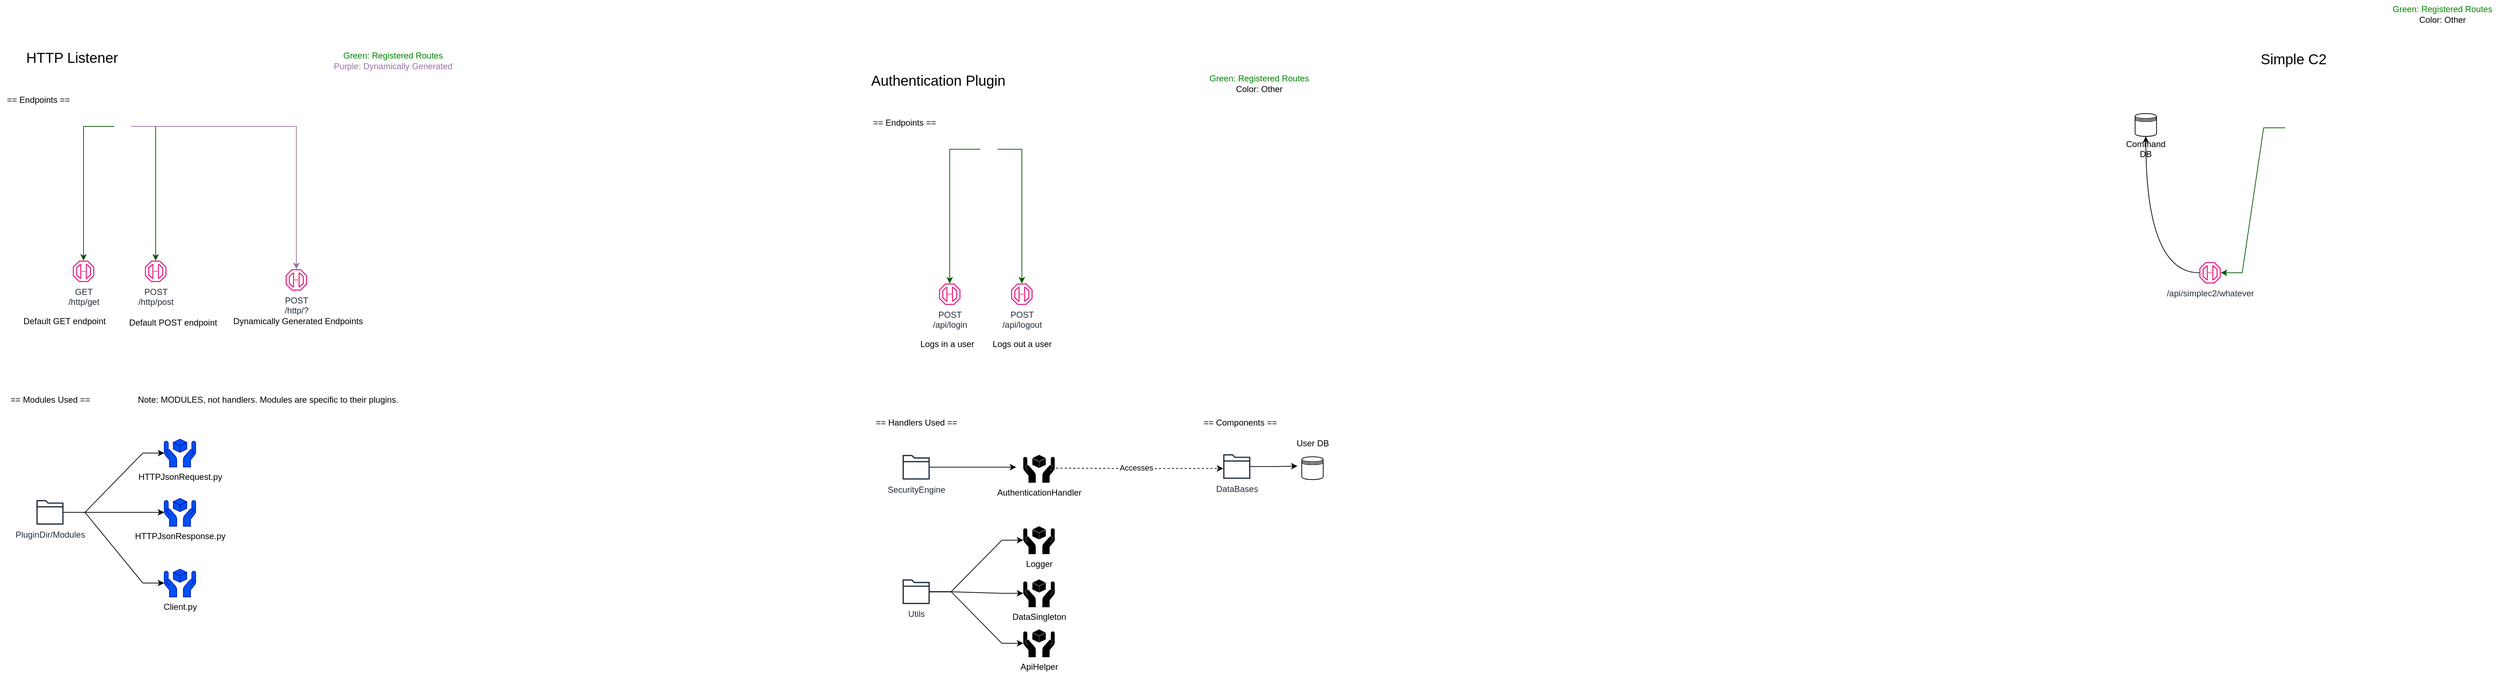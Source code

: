 <mxfile version="21.7.5" type="device">
  <diagram name="Page-1" id="NhbjsUm66YzSF9Lg0he9">
    <mxGraphModel dx="4786" dy="913" grid="1" gridSize="10" guides="1" tooltips="1" connect="1" arrows="1" fold="1" page="1" pageScale="1" pageWidth="850" pageHeight="1100" math="0" shadow="0">
      <root>
        <mxCell id="0" />
        <mxCell id="1" parent="0" />
        <mxCell id="A4LMM_Pry6SWI9XmF5gb-14" style="edgeStyle=entityRelationEdgeStyle;rounded=0;orthogonalLoop=1;jettySize=auto;html=1;fillColor=#008a00;strokeColor=#005700;" parent="1" source="A4LMM_Pry6SWI9XmF5gb-7" target="A4LMM_Pry6SWI9XmF5gb-10" edge="1">
          <mxGeometry relative="1" as="geometry" />
        </mxCell>
        <mxCell id="A4LMM_Pry6SWI9XmF5gb-7" value="" style="shape=image;html=1;verticalAlign=top;verticalLabelPosition=bottom;labelBackgroundColor=#ffffff;imageAspect=0;aspect=fixed;image=https://cdn2.iconfinder.com/data/icons/crystalproject/Open-Office-Icons/stock_insert-plugin.png" parent="1" vertex="1">
          <mxGeometry x="360" y="240" width="24" height="24" as="geometry" />
        </mxCell>
        <mxCell id="A4LMM_Pry6SWI9XmF5gb-8" value="&lt;font style=&quot;font-size: 20px;&quot;&gt;Simple C2&lt;/font&gt;" style="text;html=1;align=center;verticalAlign=middle;whiteSpace=wrap;rounded=0;" parent="1" vertex="1">
          <mxGeometry x="318" y="140" width="108" height="30" as="geometry" />
        </mxCell>
        <mxCell id="A4LMM_Pry6SWI9XmF5gb-9" value="&lt;div&gt;&lt;br&gt;&lt;/div&gt;&lt;div&gt;&lt;br&gt;&lt;/div&gt;&lt;div&gt;&lt;br&gt;&lt;/div&gt;&lt;div&gt;&lt;br&gt;&lt;/div&gt;&lt;div&gt;Command DB&lt;/div&gt;" style="shape=datastore;whiteSpace=wrap;html=1;" parent="1" vertex="1">
          <mxGeometry x="150" y="232" width="30" height="32" as="geometry" />
        </mxCell>
        <mxCell id="A4LMM_Pry6SWI9XmF5gb-13" style="edgeStyle=orthogonalEdgeStyle;rounded=0;orthogonalLoop=1;jettySize=auto;html=1;curved=1;" parent="1" source="A4LMM_Pry6SWI9XmF5gb-10" target="A4LMM_Pry6SWI9XmF5gb-9" edge="1">
          <mxGeometry relative="1" as="geometry" />
        </mxCell>
        <mxCell id="A4LMM_Pry6SWI9XmF5gb-10" value="/api/simplec2/whatever" style="sketch=0;outlineConnect=0;fontColor=#232F3E;gradientColor=none;fillColor=#E7157B;strokeColor=none;dashed=0;verticalLabelPosition=bottom;verticalAlign=top;align=center;html=1;fontSize=12;fontStyle=0;aspect=fixed;pointerEvents=1;shape=mxgraph.aws4.endpoint;" parent="1" vertex="1">
          <mxGeometry x="240" y="440" width="30" height="30" as="geometry" />
        </mxCell>
        <mxCell id="A4LMM_Pry6SWI9XmF5gb-16" value="&lt;font color=&quot;#008500&quot;&gt;Green: Registered Routes&lt;/font&gt;&lt;div&gt;Color: Other&lt;/div&gt;" style="text;html=1;align=center;verticalAlign=middle;resizable=0;points=[];autosize=1;strokeColor=none;fillColor=none;" parent="1" vertex="1">
          <mxGeometry x="500" y="73" width="160" height="40" as="geometry" />
        </mxCell>
        <mxCell id="A4LMM_Pry6SWI9XmF5gb-25" style="edgeStyle=orthogonalEdgeStyle;rounded=0;orthogonalLoop=1;jettySize=auto;html=1;fillColor=#008a00;strokeColor=#005700;" parent="1" source="A4LMM_Pry6SWI9XmF5gb-18" target="A4LMM_Pry6SWI9XmF5gb-24" edge="1">
          <mxGeometry relative="1" as="geometry" />
        </mxCell>
        <mxCell id="A4LMM_Pry6SWI9XmF5gb-66" style="edgeStyle=orthogonalEdgeStyle;rounded=0;orthogonalLoop=1;jettySize=auto;html=1;fillColor=#008a00;strokeColor=#005700;" parent="1" source="A4LMM_Pry6SWI9XmF5gb-18" target="A4LMM_Pry6SWI9XmF5gb-22" edge="1">
          <mxGeometry relative="1" as="geometry" />
        </mxCell>
        <mxCell id="A4LMM_Pry6SWI9XmF5gb-18" value="" style="shape=image;html=1;verticalAlign=top;verticalLabelPosition=bottom;labelBackgroundColor=#ffffff;imageAspect=0;aspect=fixed;image=https://cdn2.iconfinder.com/data/icons/crystalproject/Open-Office-Icons/stock_insert-plugin.png" parent="1" vertex="1">
          <mxGeometry x="-1467" y="270" width="24" height="24" as="geometry" />
        </mxCell>
        <mxCell id="A4LMM_Pry6SWI9XmF5gb-19" value="&lt;font style=&quot;font-size: 20px;&quot;&gt;Authentication Plugin&lt;/font&gt;" style="text;html=1;align=center;verticalAlign=middle;whiteSpace=wrap;rounded=0;" parent="1" vertex="1">
          <mxGeometry x="-1627" y="170" width="202" height="30" as="geometry" />
        </mxCell>
        <mxCell id="A4LMM_Pry6SWI9XmF5gb-20" value="&lt;div&gt;&lt;br&gt;&lt;/div&gt;" style="shape=datastore;whiteSpace=wrap;html=1;" parent="1" vertex="1">
          <mxGeometry x="-1017" y="712.59" width="30" height="32" as="geometry" />
        </mxCell>
        <mxCell id="A4LMM_Pry6SWI9XmF5gb-22" value="POST&lt;br&gt;/api/login" style="sketch=0;outlineConnect=0;fontColor=#232F3E;gradientColor=none;fillColor=#E7157B;strokeColor=none;dashed=0;verticalLabelPosition=bottom;verticalAlign=top;align=center;html=1;fontSize=12;fontStyle=0;aspect=fixed;pointerEvents=1;shape=mxgraph.aws4.endpoint;" parent="1" vertex="1">
          <mxGeometry x="-1525" y="470" width="30" height="30" as="geometry" />
        </mxCell>
        <mxCell id="A4LMM_Pry6SWI9XmF5gb-23" value="&lt;font color=&quot;#008500&quot;&gt;Green: Registered Routes&lt;/font&gt;&lt;div&gt;Color: Other&lt;/div&gt;" style="text;html=1;align=center;verticalAlign=middle;resizable=0;points=[];autosize=1;strokeColor=none;fillColor=none;" parent="1" vertex="1">
          <mxGeometry x="-1157" y="170" width="160" height="40" as="geometry" />
        </mxCell>
        <mxCell id="A4LMM_Pry6SWI9XmF5gb-24" value="POST&lt;br&gt;/api/logout" style="sketch=0;outlineConnect=0;fontColor=#232F3E;gradientColor=none;fillColor=#E7157B;strokeColor=none;dashed=0;verticalLabelPosition=bottom;verticalAlign=top;align=center;html=1;fontSize=12;fontStyle=0;aspect=fixed;pointerEvents=1;shape=mxgraph.aws4.endpoint;" parent="1" vertex="1">
          <mxGeometry x="-1424" y="470" width="30" height="30" as="geometry" />
        </mxCell>
        <mxCell id="A4LMM_Pry6SWI9XmF5gb-27" value="User DB" style="text;html=1;align=center;verticalAlign=middle;resizable=0;points=[];autosize=1;strokeColor=none;fillColor=none;" parent="1" vertex="1">
          <mxGeometry x="-1037" y="679.09" width="70" height="30" as="geometry" />
        </mxCell>
        <mxCell id="A4LMM_Pry6SWI9XmF5gb-38" value="== Endpoints ==&amp;nbsp;" style="text;html=1;align=center;verticalAlign=middle;resizable=0;points=[];autosize=1;strokeColor=none;fillColor=none;" parent="1" vertex="1">
          <mxGeometry x="-1627" y="230" width="110" height="30" as="geometry" />
        </mxCell>
        <mxCell id="A4LMM_Pry6SWI9XmF5gb-39" value="== Components ==&amp;nbsp;" style="text;html=1;align=center;verticalAlign=middle;resizable=0;points=[];autosize=1;strokeColor=none;fillColor=none;" parent="1" vertex="1">
          <mxGeometry x="-1167" y="650" width="130" height="30" as="geometry" />
        </mxCell>
        <mxCell id="A4LMM_Pry6SWI9XmF5gb-40" value="== Handlers Used ==" style="text;html=1;align=center;verticalAlign=middle;resizable=0;points=[];autosize=1;strokeColor=none;fillColor=none;" parent="1" vertex="1">
          <mxGeometry x="-1627" y="650" width="140" height="30" as="geometry" />
        </mxCell>
        <mxCell id="A4LMM_Pry6SWI9XmF5gb-62" style="edgeStyle=orthogonalEdgeStyle;rounded=0;orthogonalLoop=1;jettySize=auto;html=1;dashed=1;" parent="1" edge="1">
          <mxGeometry relative="1" as="geometry">
            <mxPoint x="-1127" y="729" as="targetPoint" />
            <mxPoint x="-1367.0" y="728.568" as="sourcePoint" />
          </mxGeometry>
        </mxCell>
        <mxCell id="A4LMM_Pry6SWI9XmF5gb-65" value="Accesses" style="edgeLabel;html=1;align=center;verticalAlign=middle;resizable=0;points=[];" parent="A4LMM_Pry6SWI9XmF5gb-62" vertex="1" connectable="0">
          <mxGeometry x="-0.019" y="1" relative="1" as="geometry">
            <mxPoint as="offset" />
          </mxGeometry>
        </mxCell>
        <mxCell id="A4LMM_Pry6SWI9XmF5gb-43" value="AuthenticationHandler" style="shape=mxgraph.signs.safety.handle_with_care;html=1;pointerEvents=1;fillColor=#000000;strokeColor=none;verticalLabelPosition=bottom;verticalAlign=top;align=center;" parent="1" vertex="1">
          <mxGeometry x="-1407" y="710" width="44" height="39" as="geometry" />
        </mxCell>
        <mxCell id="A4LMM_Pry6SWI9XmF5gb-45" value="SecurityEngine" style="sketch=0;outlineConnect=0;fontColor=#232F3E;gradientColor=none;fillColor=#232F3D;strokeColor=none;dashed=0;verticalLabelPosition=bottom;verticalAlign=top;align=center;html=1;fontSize=12;fontStyle=0;aspect=fixed;pointerEvents=1;shape=mxgraph.aws4.folder;" parent="1" vertex="1">
          <mxGeometry x="-1576" y="710" width="38" height="34.59" as="geometry" />
        </mxCell>
        <mxCell id="A4LMM_Pry6SWI9XmF5gb-46" style="edgeStyle=orthogonalEdgeStyle;rounded=0;orthogonalLoop=1;jettySize=auto;html=1;entryX=-0.227;entryY=0.443;entryDx=0;entryDy=0;entryPerimeter=0;" parent="1" source="A4LMM_Pry6SWI9XmF5gb-45" target="A4LMM_Pry6SWI9XmF5gb-43" edge="1">
          <mxGeometry relative="1" as="geometry" />
        </mxCell>
        <mxCell id="A4LMM_Pry6SWI9XmF5gb-47" value="Utils" style="sketch=0;outlineConnect=0;fontColor=#232F3E;gradientColor=none;fillColor=#232F3D;strokeColor=none;dashed=0;verticalLabelPosition=bottom;verticalAlign=top;align=center;html=1;fontSize=12;fontStyle=0;aspect=fixed;pointerEvents=1;shape=mxgraph.aws4.folder;" parent="1" vertex="1">
          <mxGeometry x="-1576" y="884.41" width="38" height="34.59" as="geometry" />
        </mxCell>
        <mxCell id="A4LMM_Pry6SWI9XmF5gb-49" value="DataSingleton" style="shape=mxgraph.signs.safety.handle_with_care;html=1;pointerEvents=1;fillColor=#000000;strokeColor=none;verticalLabelPosition=bottom;verticalAlign=top;align=center;" parent="1" vertex="1">
          <mxGeometry x="-1407" y="884.41" width="44" height="39" as="geometry" />
        </mxCell>
        <mxCell id="A4LMM_Pry6SWI9XmF5gb-50" value="Logger" style="shape=mxgraph.signs.safety.handle_with_care;html=1;pointerEvents=1;fillColor=#000000;strokeColor=none;verticalLabelPosition=bottom;verticalAlign=top;align=center;" parent="1" vertex="1">
          <mxGeometry x="-1407" y="810" width="44" height="39" as="geometry" />
        </mxCell>
        <mxCell id="A4LMM_Pry6SWI9XmF5gb-51" style="edgeStyle=entityRelationEdgeStyle;rounded=0;orthogonalLoop=1;jettySize=auto;html=1;entryX=0;entryY=0.5;entryDx=0;entryDy=0;entryPerimeter=0;" parent="1" source="A4LMM_Pry6SWI9XmF5gb-47" target="A4LMM_Pry6SWI9XmF5gb-50" edge="1">
          <mxGeometry relative="1" as="geometry" />
        </mxCell>
        <mxCell id="A4LMM_Pry6SWI9XmF5gb-52" style="edgeStyle=entityRelationEdgeStyle;rounded=0;orthogonalLoop=1;jettySize=auto;html=1;entryX=0;entryY=0.5;entryDx=0;entryDy=0;entryPerimeter=0;" parent="1" source="A4LMM_Pry6SWI9XmF5gb-47" target="A4LMM_Pry6SWI9XmF5gb-49" edge="1">
          <mxGeometry relative="1" as="geometry" />
        </mxCell>
        <mxCell id="A4LMM_Pry6SWI9XmF5gb-55" value="Logs in a user" style="text;html=1;align=center;verticalAlign=middle;resizable=0;points=[];autosize=1;strokeColor=none;fillColor=none;" parent="1" vertex="1">
          <mxGeometry x="-1564" y="540" width="100" height="30" as="geometry" />
        </mxCell>
        <mxCell id="A4LMM_Pry6SWI9XmF5gb-56" value="Logs out a user" style="text;html=1;align=center;verticalAlign=middle;resizable=0;points=[];autosize=1;strokeColor=none;fillColor=none;" parent="1" vertex="1">
          <mxGeometry x="-1464" y="540" width="110" height="30" as="geometry" />
        </mxCell>
        <mxCell id="A4LMM_Pry6SWI9XmF5gb-63" value="DataBases" style="sketch=0;outlineConnect=0;fontColor=#232F3E;gradientColor=none;fillColor=#232F3D;strokeColor=none;dashed=0;verticalLabelPosition=bottom;verticalAlign=top;align=center;html=1;fontSize=12;fontStyle=0;aspect=fixed;pointerEvents=1;shape=mxgraph.aws4.folder;" parent="1" vertex="1">
          <mxGeometry x="-1127" y="709.09" width="38" height="34.59" as="geometry" />
        </mxCell>
        <mxCell id="A4LMM_Pry6SWI9XmF5gb-64" style="edgeStyle=orthogonalEdgeStyle;rounded=0;orthogonalLoop=1;jettySize=auto;html=1;entryX=-0.2;entryY=0.41;entryDx=0;entryDy=0;entryPerimeter=0;" parent="1" source="A4LMM_Pry6SWI9XmF5gb-63" target="A4LMM_Pry6SWI9XmF5gb-20" edge="1">
          <mxGeometry relative="1" as="geometry" />
        </mxCell>
        <mxCell id="A4LMM_Pry6SWI9XmF5gb-67" value="ApiHelper" style="shape=mxgraph.signs.safety.handle_with_care;html=1;pointerEvents=1;fillColor=#000000;strokeColor=none;verticalLabelPosition=bottom;verticalAlign=top;align=center;" parent="1" vertex="1">
          <mxGeometry x="-1407" y="954.41" width="44" height="39" as="geometry" />
        </mxCell>
        <mxCell id="A4LMM_Pry6SWI9XmF5gb-68" style="edgeStyle=entityRelationEdgeStyle;rounded=0;orthogonalLoop=1;jettySize=auto;html=1;entryX=0;entryY=0.5;entryDx=0;entryDy=0;entryPerimeter=0;" parent="1" source="A4LMM_Pry6SWI9XmF5gb-47" target="A4LMM_Pry6SWI9XmF5gb-67" edge="1">
          <mxGeometry relative="1" as="geometry" />
        </mxCell>
        <mxCell id="OHb18fOCAUykVQQVvPTX-29" style="edgeStyle=orthogonalEdgeStyle;rounded=0;orthogonalLoop=1;jettySize=auto;html=1;fillColor=#008a00;strokeColor=#005700;" edge="1" parent="1" source="OHb18fOCAUykVQQVvPTX-31" target="OHb18fOCAUykVQQVvPTX-36">
          <mxGeometry relative="1" as="geometry" />
        </mxCell>
        <mxCell id="OHb18fOCAUykVQQVvPTX-30" style="edgeStyle=orthogonalEdgeStyle;rounded=0;orthogonalLoop=1;jettySize=auto;html=1;fillColor=#008a00;strokeColor=#005700;" edge="1" parent="1" source="OHb18fOCAUykVQQVvPTX-31" target="OHb18fOCAUykVQQVvPTX-34">
          <mxGeometry relative="1" as="geometry" />
        </mxCell>
        <mxCell id="OHb18fOCAUykVQQVvPTX-64" style="edgeStyle=orthogonalEdgeStyle;rounded=0;orthogonalLoop=1;jettySize=auto;html=1;fillColor=#e1d5e7;strokeColor=#9673a6;" edge="1" parent="1" source="OHb18fOCAUykVQQVvPTX-31" target="OHb18fOCAUykVQQVvPTX-63">
          <mxGeometry relative="1" as="geometry" />
        </mxCell>
        <mxCell id="OHb18fOCAUykVQQVvPTX-31" value="" style="shape=image;html=1;verticalAlign=top;verticalLabelPosition=bottom;labelBackgroundColor=#ffffff;imageAspect=0;aspect=fixed;image=https://cdn2.iconfinder.com/data/icons/crystalproject/Open-Office-Icons/stock_insert-plugin.png" vertex="1" parent="1">
          <mxGeometry x="-2680" y="238" width="24" height="24" as="geometry" />
        </mxCell>
        <mxCell id="OHb18fOCAUykVQQVvPTX-32" value="&lt;font style=&quot;font-size: 20px;&quot;&gt;HTTP Listener&lt;/font&gt;" style="text;html=1;align=center;verticalAlign=middle;whiteSpace=wrap;rounded=0;" vertex="1" parent="1">
          <mxGeometry x="-2840" y="138" width="202" height="30" as="geometry" />
        </mxCell>
        <mxCell id="OHb18fOCAUykVQQVvPTX-34" value="GET&lt;br&gt;/http/get" style="sketch=0;outlineConnect=0;fontColor=#232F3E;gradientColor=none;fillColor=#E7157B;strokeColor=none;dashed=0;verticalLabelPosition=bottom;verticalAlign=top;align=center;html=1;fontSize=12;fontStyle=0;aspect=fixed;pointerEvents=1;shape=mxgraph.aws4.endpoint;" vertex="1" parent="1">
          <mxGeometry x="-2738" y="438" width="30" height="30" as="geometry" />
        </mxCell>
        <mxCell id="OHb18fOCAUykVQQVvPTX-35" value="&lt;font color=&quot;#008500&quot;&gt;Green: Registered Routes&lt;/font&gt;&lt;div&gt;&lt;font color=&quot;#9673a6&quot;&gt;Purple: Dynamically Generated&lt;/font&gt;&lt;/div&gt;" style="text;html=1;align=center;verticalAlign=middle;resizable=0;points=[];autosize=1;strokeColor=none;fillColor=none;" vertex="1" parent="1">
          <mxGeometry x="-2385" y="138" width="190" height="40" as="geometry" />
        </mxCell>
        <mxCell id="OHb18fOCAUykVQQVvPTX-36" value="POST&lt;br&gt;/http/post" style="sketch=0;outlineConnect=0;fontColor=#232F3E;gradientColor=none;fillColor=#E7157B;strokeColor=none;dashed=0;verticalLabelPosition=bottom;verticalAlign=top;align=center;html=1;fontSize=12;fontStyle=0;aspect=fixed;pointerEvents=1;shape=mxgraph.aws4.endpoint;" vertex="1" parent="1">
          <mxGeometry x="-2637" y="438" width="30" height="30" as="geometry" />
        </mxCell>
        <mxCell id="OHb18fOCAUykVQQVvPTX-38" value="== Endpoints ==&amp;nbsp;" style="text;html=1;align=center;verticalAlign=middle;resizable=0;points=[];autosize=1;strokeColor=none;fillColor=none;" vertex="1" parent="1">
          <mxGeometry x="-2840" y="198" width="110" height="30" as="geometry" />
        </mxCell>
        <mxCell id="OHb18fOCAUykVQQVvPTX-40" value="== Modules Used ==" style="text;html=1;align=center;verticalAlign=middle;resizable=0;points=[];autosize=1;strokeColor=none;fillColor=none;" vertex="1" parent="1">
          <mxGeometry x="-2835" y="618" width="130" height="30" as="geometry" />
        </mxCell>
        <mxCell id="OHb18fOCAUykVQQVvPTX-43" value="&lt;font color=&quot;#000000&quot;&gt;HTTPJsonResponse.py&lt;br&gt;&lt;br&gt;&lt;/font&gt;" style="shape=mxgraph.signs.safety.handle_with_care;html=1;pointerEvents=1;fillColor=#0050ef;strokeColor=#001DBC;verticalLabelPosition=bottom;verticalAlign=top;align=center;fontColor=#ffffff;" vertex="1" parent="1">
          <mxGeometry x="-2610" y="771" width="44" height="39" as="geometry" />
        </mxCell>
        <mxCell id="OHb18fOCAUykVQQVvPTX-58" style="edgeStyle=entityRelationEdgeStyle;rounded=0;orthogonalLoop=1;jettySize=auto;html=1;entryX=0;entryY=0.5;entryDx=0;entryDy=0;entryPerimeter=0;" edge="1" parent="1" source="OHb18fOCAUykVQQVvPTX-44" target="OHb18fOCAUykVQQVvPTX-57">
          <mxGeometry relative="1" as="geometry" />
        </mxCell>
        <mxCell id="OHb18fOCAUykVQQVvPTX-59" style="edgeStyle=entityRelationEdgeStyle;rounded=0;orthogonalLoop=1;jettySize=auto;html=1;entryX=0;entryY=0.5;entryDx=0;entryDy=0;entryPerimeter=0;" edge="1" parent="1" source="OHb18fOCAUykVQQVvPTX-44" target="OHb18fOCAUykVQQVvPTX-43">
          <mxGeometry relative="1" as="geometry" />
        </mxCell>
        <mxCell id="OHb18fOCAUykVQQVvPTX-62" style="edgeStyle=entityRelationEdgeStyle;rounded=0;orthogonalLoop=1;jettySize=auto;html=1;entryX=0;entryY=0.5;entryDx=0;entryDy=0;entryPerimeter=0;" edge="1" parent="1" source="OHb18fOCAUykVQQVvPTX-44" target="OHb18fOCAUykVQQVvPTX-60">
          <mxGeometry relative="1" as="geometry" />
        </mxCell>
        <mxCell id="OHb18fOCAUykVQQVvPTX-44" value="PluginDir/Modules" style="sketch=0;outlineConnect=0;fontColor=#232F3E;gradientColor=none;fillColor=#232F3D;strokeColor=none;dashed=0;verticalLabelPosition=bottom;verticalAlign=top;align=center;html=1;fontSize=12;fontStyle=0;aspect=fixed;pointerEvents=1;shape=mxgraph.aws4.folder;" vertex="1" parent="1">
          <mxGeometry x="-2789" y="773.21" width="38" height="34.59" as="geometry" />
        </mxCell>
        <mxCell id="OHb18fOCAUykVQQVvPTX-51" value="Default GET endpoint" style="text;html=1;align=center;verticalAlign=middle;resizable=0;points=[];autosize=1;strokeColor=none;fillColor=none;" vertex="1" parent="1">
          <mxGeometry x="-2820" y="508" width="140" height="30" as="geometry" />
        </mxCell>
        <mxCell id="OHb18fOCAUykVQQVvPTX-52" value="Default POST endpoint" style="text;html=1;align=center;verticalAlign=middle;resizable=0;points=[];autosize=1;strokeColor=none;fillColor=none;" vertex="1" parent="1">
          <mxGeometry x="-2673" y="510" width="150" height="30" as="geometry" />
        </mxCell>
        <mxCell id="OHb18fOCAUykVQQVvPTX-57" value="&lt;font color=&quot;#000000&quot;&gt;HTTPJsonRequest.py&lt;/font&gt;" style="shape=mxgraph.signs.safety.handle_with_care;html=1;pointerEvents=1;fillColor=#0050ef;strokeColor=#001DBC;verticalLabelPosition=bottom;verticalAlign=top;align=center;fontColor=#ffffff;" vertex="1" parent="1">
          <mxGeometry x="-2610" y="688" width="44" height="39" as="geometry" />
        </mxCell>
        <mxCell id="OHb18fOCAUykVQQVvPTX-60" value="&lt;font color=&quot;#000000&quot;&gt;Client.py&lt;/font&gt;" style="shape=mxgraph.signs.safety.handle_with_care;html=1;pointerEvents=1;fillColor=#0050ef;strokeColor=#001DBC;verticalLabelPosition=bottom;verticalAlign=top;align=center;fontColor=#ffffff;" vertex="1" parent="1">
          <mxGeometry x="-2610" y="870" width="44" height="39" as="geometry" />
        </mxCell>
        <mxCell id="OHb18fOCAUykVQQVvPTX-63" value="POST&lt;br&gt;/http/?" style="sketch=0;outlineConnect=0;fontColor=#232F3E;gradientColor=none;fillColor=#E7157B;strokeColor=none;dashed=0;verticalLabelPosition=bottom;verticalAlign=top;align=center;html=1;fontSize=12;fontStyle=0;aspect=fixed;pointerEvents=1;shape=mxgraph.aws4.endpoint;" vertex="1" parent="1">
          <mxGeometry x="-2440" y="450" width="30" height="30" as="geometry" />
        </mxCell>
        <mxCell id="OHb18fOCAUykVQQVvPTX-65" value="Dynamically Generated Endpoints" style="text;html=1;align=center;verticalAlign=middle;resizable=0;points=[];autosize=1;strokeColor=none;fillColor=none;" vertex="1" parent="1">
          <mxGeometry x="-2523" y="508" width="200" height="30" as="geometry" />
        </mxCell>
        <mxCell id="OHb18fOCAUykVQQVvPTX-66" value="Note: MODULES, not handlers. Modules are specific to their plugins." style="text;html=1;align=center;verticalAlign=middle;resizable=0;points=[];autosize=1;strokeColor=none;fillColor=none;" vertex="1" parent="1">
          <mxGeometry x="-2660" y="618" width="390" height="30" as="geometry" />
        </mxCell>
      </root>
    </mxGraphModel>
  </diagram>
</mxfile>
